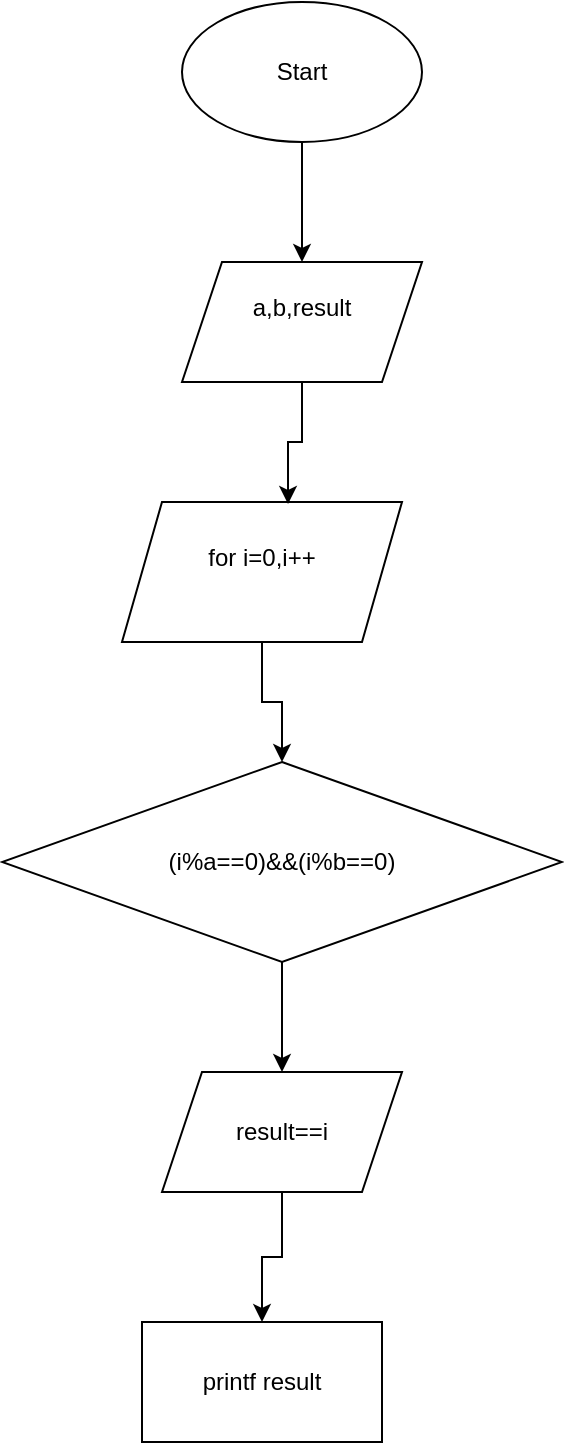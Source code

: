 <mxfile version="22.0.8" type="github">
  <diagram id="C5RBs43oDa-KdzZeNtuy" name="Page-1">
    <mxGraphModel dx="880" dy="463" grid="1" gridSize="10" guides="1" tooltips="1" connect="1" arrows="1" fold="1" page="1" pageScale="1" pageWidth="827" pageHeight="1169" math="0" shadow="0">
      <root>
        <mxCell id="WIyWlLk6GJQsqaUBKTNV-0" />
        <mxCell id="WIyWlLk6GJQsqaUBKTNV-1" parent="WIyWlLk6GJQsqaUBKTNV-0" />
        <mxCell id="XTmqGXkn8c-iNSpMAydH-3" style="edgeStyle=orthogonalEdgeStyle;rounded=0;orthogonalLoop=1;jettySize=auto;html=1;" edge="1" parent="WIyWlLk6GJQsqaUBKTNV-1" source="XTmqGXkn8c-iNSpMAydH-0" target="XTmqGXkn8c-iNSpMAydH-2">
          <mxGeometry relative="1" as="geometry" />
        </mxCell>
        <mxCell id="XTmqGXkn8c-iNSpMAydH-0" value="Start" style="ellipse;whiteSpace=wrap;html=1;" vertex="1" parent="WIyWlLk6GJQsqaUBKTNV-1">
          <mxGeometry x="340" y="20" width="120" height="70" as="geometry" />
        </mxCell>
        <mxCell id="XTmqGXkn8c-iNSpMAydH-2" value="&lt;div&gt;a,b,result&lt;/div&gt;&lt;div&gt;&lt;br&gt;&lt;/div&gt;" style="shape=parallelogram;perimeter=parallelogramPerimeter;whiteSpace=wrap;html=1;fixedSize=1;" vertex="1" parent="WIyWlLk6GJQsqaUBKTNV-1">
          <mxGeometry x="340" y="150" width="120" height="60" as="geometry" />
        </mxCell>
        <mxCell id="XTmqGXkn8c-iNSpMAydH-8" style="edgeStyle=orthogonalEdgeStyle;rounded=0;orthogonalLoop=1;jettySize=auto;html=1;" edge="1" parent="WIyWlLk6GJQsqaUBKTNV-1" source="XTmqGXkn8c-iNSpMAydH-6" target="XTmqGXkn8c-iNSpMAydH-7">
          <mxGeometry relative="1" as="geometry" />
        </mxCell>
        <mxCell id="XTmqGXkn8c-iNSpMAydH-6" value="&#xa;for i=0,i++&#xa;&#xa;" style="shape=parallelogram;perimeter=parallelogramPerimeter;whiteSpace=wrap;html=1;fixedSize=1;" vertex="1" parent="WIyWlLk6GJQsqaUBKTNV-1">
          <mxGeometry x="310" y="270" width="140" height="70" as="geometry" />
        </mxCell>
        <mxCell id="XTmqGXkn8c-iNSpMAydH-10" style="edgeStyle=orthogonalEdgeStyle;rounded=0;orthogonalLoop=1;jettySize=auto;html=1;entryX=0.5;entryY=0;entryDx=0;entryDy=0;" edge="1" parent="WIyWlLk6GJQsqaUBKTNV-1" source="XTmqGXkn8c-iNSpMAydH-7" target="XTmqGXkn8c-iNSpMAydH-9">
          <mxGeometry relative="1" as="geometry" />
        </mxCell>
        <mxCell id="XTmqGXkn8c-iNSpMAydH-7" value="(i%a==0)&amp;amp;&amp;amp;(i%b==0)" style="rhombus;whiteSpace=wrap;html=1;" vertex="1" parent="WIyWlLk6GJQsqaUBKTNV-1">
          <mxGeometry x="250" y="400" width="280" height="100" as="geometry" />
        </mxCell>
        <mxCell id="XTmqGXkn8c-iNSpMAydH-12" style="edgeStyle=orthogonalEdgeStyle;rounded=0;orthogonalLoop=1;jettySize=auto;html=1;entryX=0.5;entryY=0;entryDx=0;entryDy=0;" edge="1" parent="WIyWlLk6GJQsqaUBKTNV-1" source="XTmqGXkn8c-iNSpMAydH-9" target="XTmqGXkn8c-iNSpMAydH-11">
          <mxGeometry relative="1" as="geometry" />
        </mxCell>
        <mxCell id="XTmqGXkn8c-iNSpMAydH-9" value="result==i" style="shape=parallelogram;perimeter=parallelogramPerimeter;whiteSpace=wrap;html=1;fixedSize=1;" vertex="1" parent="WIyWlLk6GJQsqaUBKTNV-1">
          <mxGeometry x="330" y="555" width="120" height="60" as="geometry" />
        </mxCell>
        <mxCell id="XTmqGXkn8c-iNSpMAydH-11" value="printf result" style="rounded=0;whiteSpace=wrap;html=1;" vertex="1" parent="WIyWlLk6GJQsqaUBKTNV-1">
          <mxGeometry x="320" y="680" width="120" height="60" as="geometry" />
        </mxCell>
        <mxCell id="XTmqGXkn8c-iNSpMAydH-13" style="edgeStyle=orthogonalEdgeStyle;rounded=0;orthogonalLoop=1;jettySize=auto;html=1;entryX=0.593;entryY=0.014;entryDx=0;entryDy=0;entryPerimeter=0;" edge="1" parent="WIyWlLk6GJQsqaUBKTNV-1" source="XTmqGXkn8c-iNSpMAydH-2" target="XTmqGXkn8c-iNSpMAydH-6">
          <mxGeometry relative="1" as="geometry" />
        </mxCell>
      </root>
    </mxGraphModel>
  </diagram>
</mxfile>
